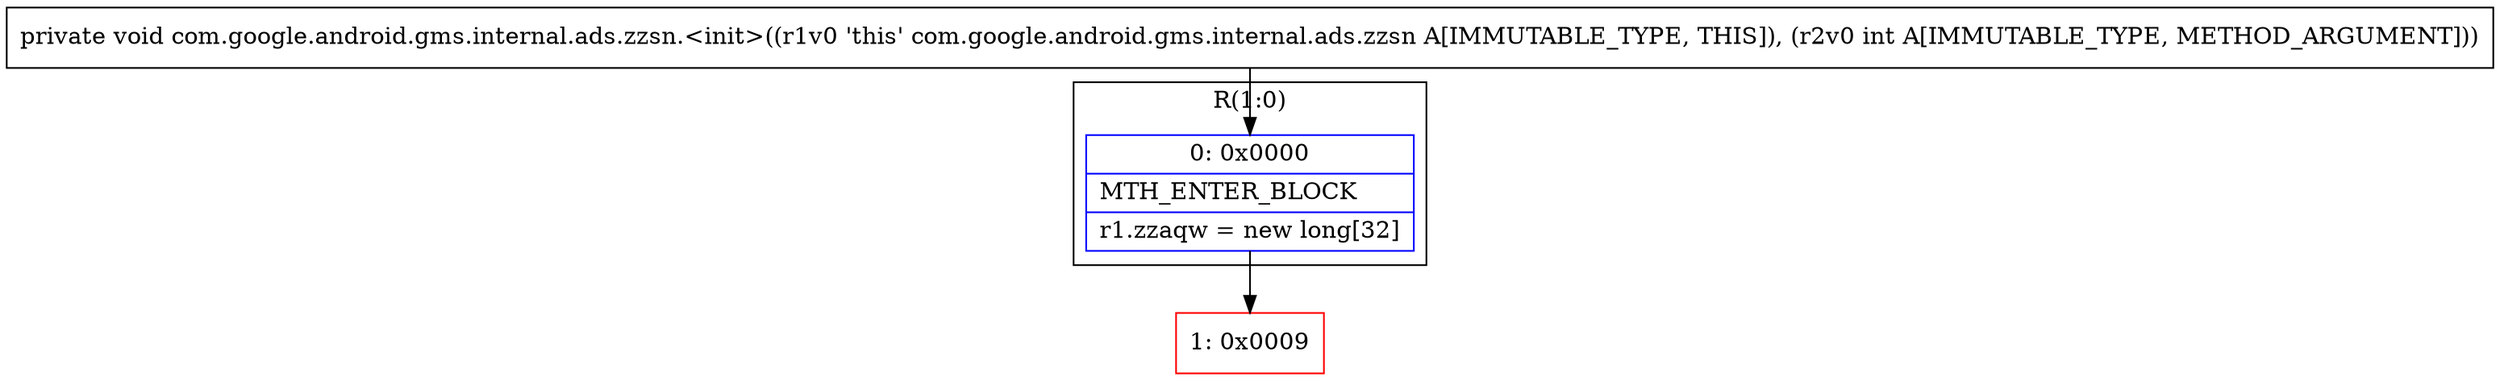 digraph "CFG forcom.google.android.gms.internal.ads.zzsn.\<init\>(I)V" {
subgraph cluster_Region_1420191793 {
label = "R(1:0)";
node [shape=record,color=blue];
Node_0 [shape=record,label="{0\:\ 0x0000|MTH_ENTER_BLOCK\l|r1.zzaqw = new long[32]\l}"];
}
Node_1 [shape=record,color=red,label="{1\:\ 0x0009}"];
MethodNode[shape=record,label="{private void com.google.android.gms.internal.ads.zzsn.\<init\>((r1v0 'this' com.google.android.gms.internal.ads.zzsn A[IMMUTABLE_TYPE, THIS]), (r2v0 int A[IMMUTABLE_TYPE, METHOD_ARGUMENT])) }"];
MethodNode -> Node_0;
Node_0 -> Node_1;
}

